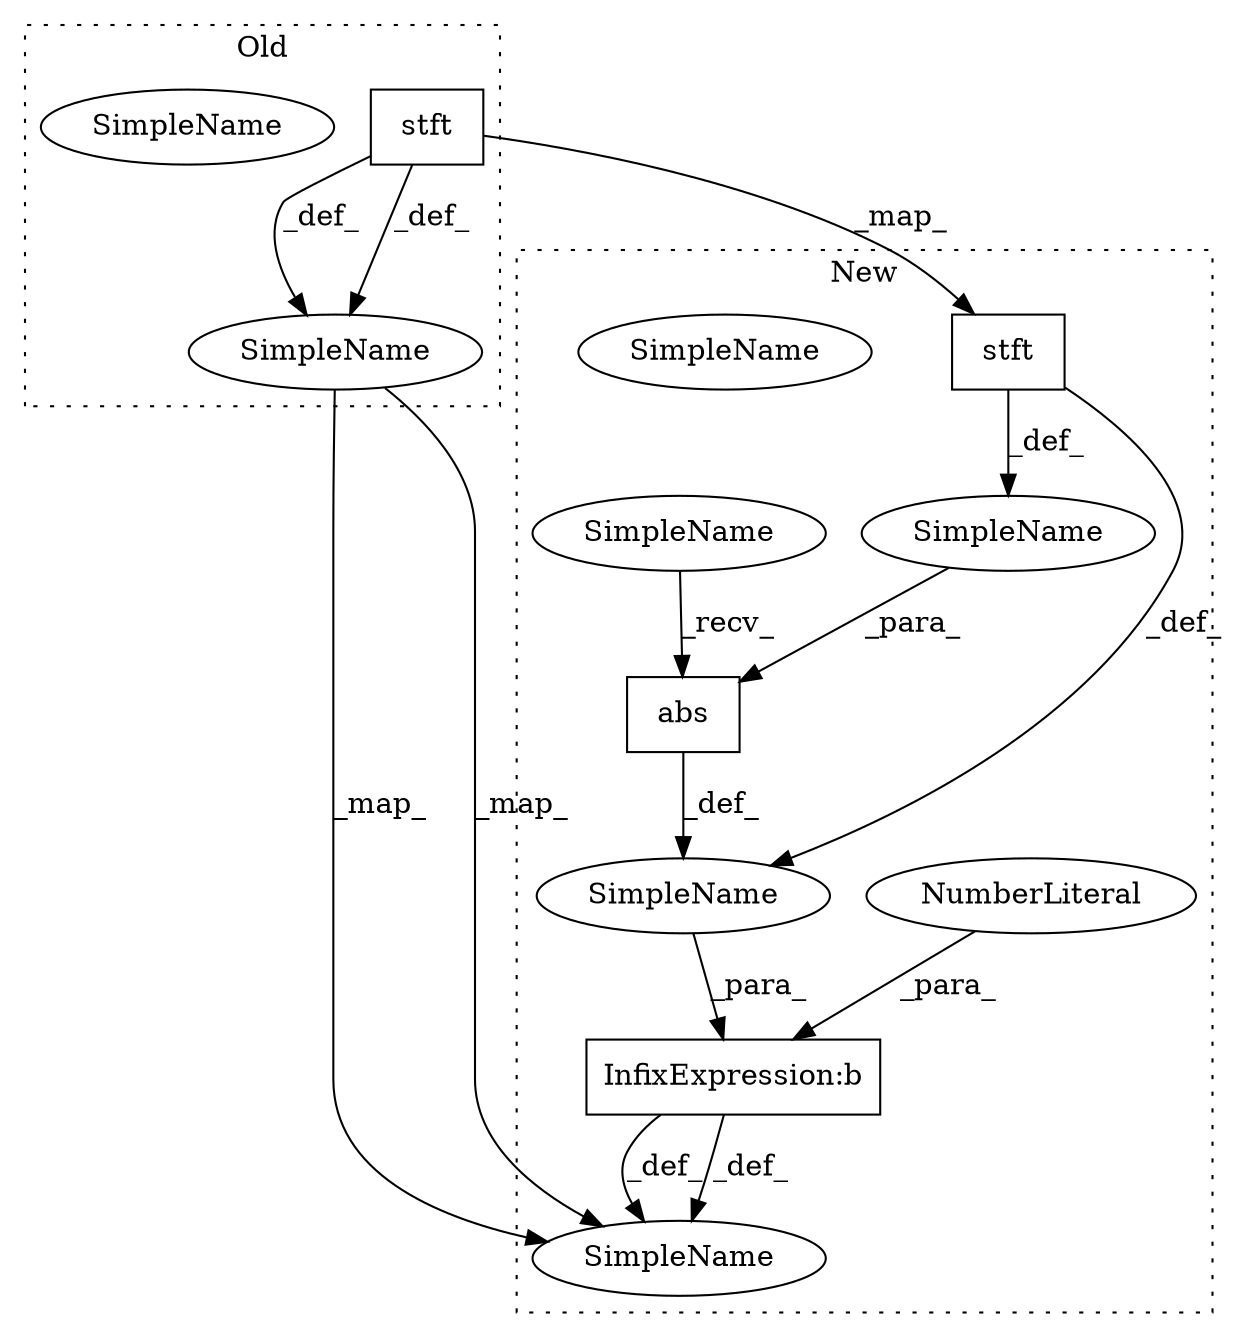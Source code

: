 digraph G {
subgraph cluster0 {
1 [label="stft" a="32" s="5517,5546" l="5,1" shape="box"];
3 [label="SimpleName" a="42" s="5500" l="8" shape="ellipse"];
6 [label="SimpleName" a="42" s="5500" l="8" shape="ellipse"];
label = "Old";
style="dotted";
}
subgraph cluster1 {
2 [label="stft" a="32" s="5526,5555" l="5,1" shape="box"];
4 [label="SimpleName" a="42" s="5499" l="7" shape="ellipse"];
5 [label="SimpleName" a="42" s="5499" l="7" shape="ellipse"];
7 [label="SimpleName" a="42" s="" l="" shape="ellipse"];
8 [label="abs" a="32" s="5514,5556" l="4,1" shape="box"];
9 [label="SimpleName" a="42" s="" l="" shape="ellipse"];
10 [label="InfixExpression:b" a="27" s="5557" l="3" shape="box"];
11 [label="NumberLiteral" a="34" s="5560" l="1" shape="ellipse"];
12 [label="SimpleName" a="42" s="5508" l="5" shape="ellipse"];
label = "New";
style="dotted";
}
1 -> 6 [label="_def_"];
1 -> 2 [label="_map_"];
1 -> 6 [label="_def_"];
2 -> 7 [label="_def_"];
2 -> 9 [label="_def_"];
6 -> 5 [label="_map_"];
6 -> 5 [label="_map_"];
7 -> 8 [label="_para_"];
8 -> 9 [label="_def_"];
9 -> 10 [label="_para_"];
10 -> 5 [label="_def_"];
10 -> 5 [label="_def_"];
11 -> 10 [label="_para_"];
12 -> 8 [label="_recv_"];
}